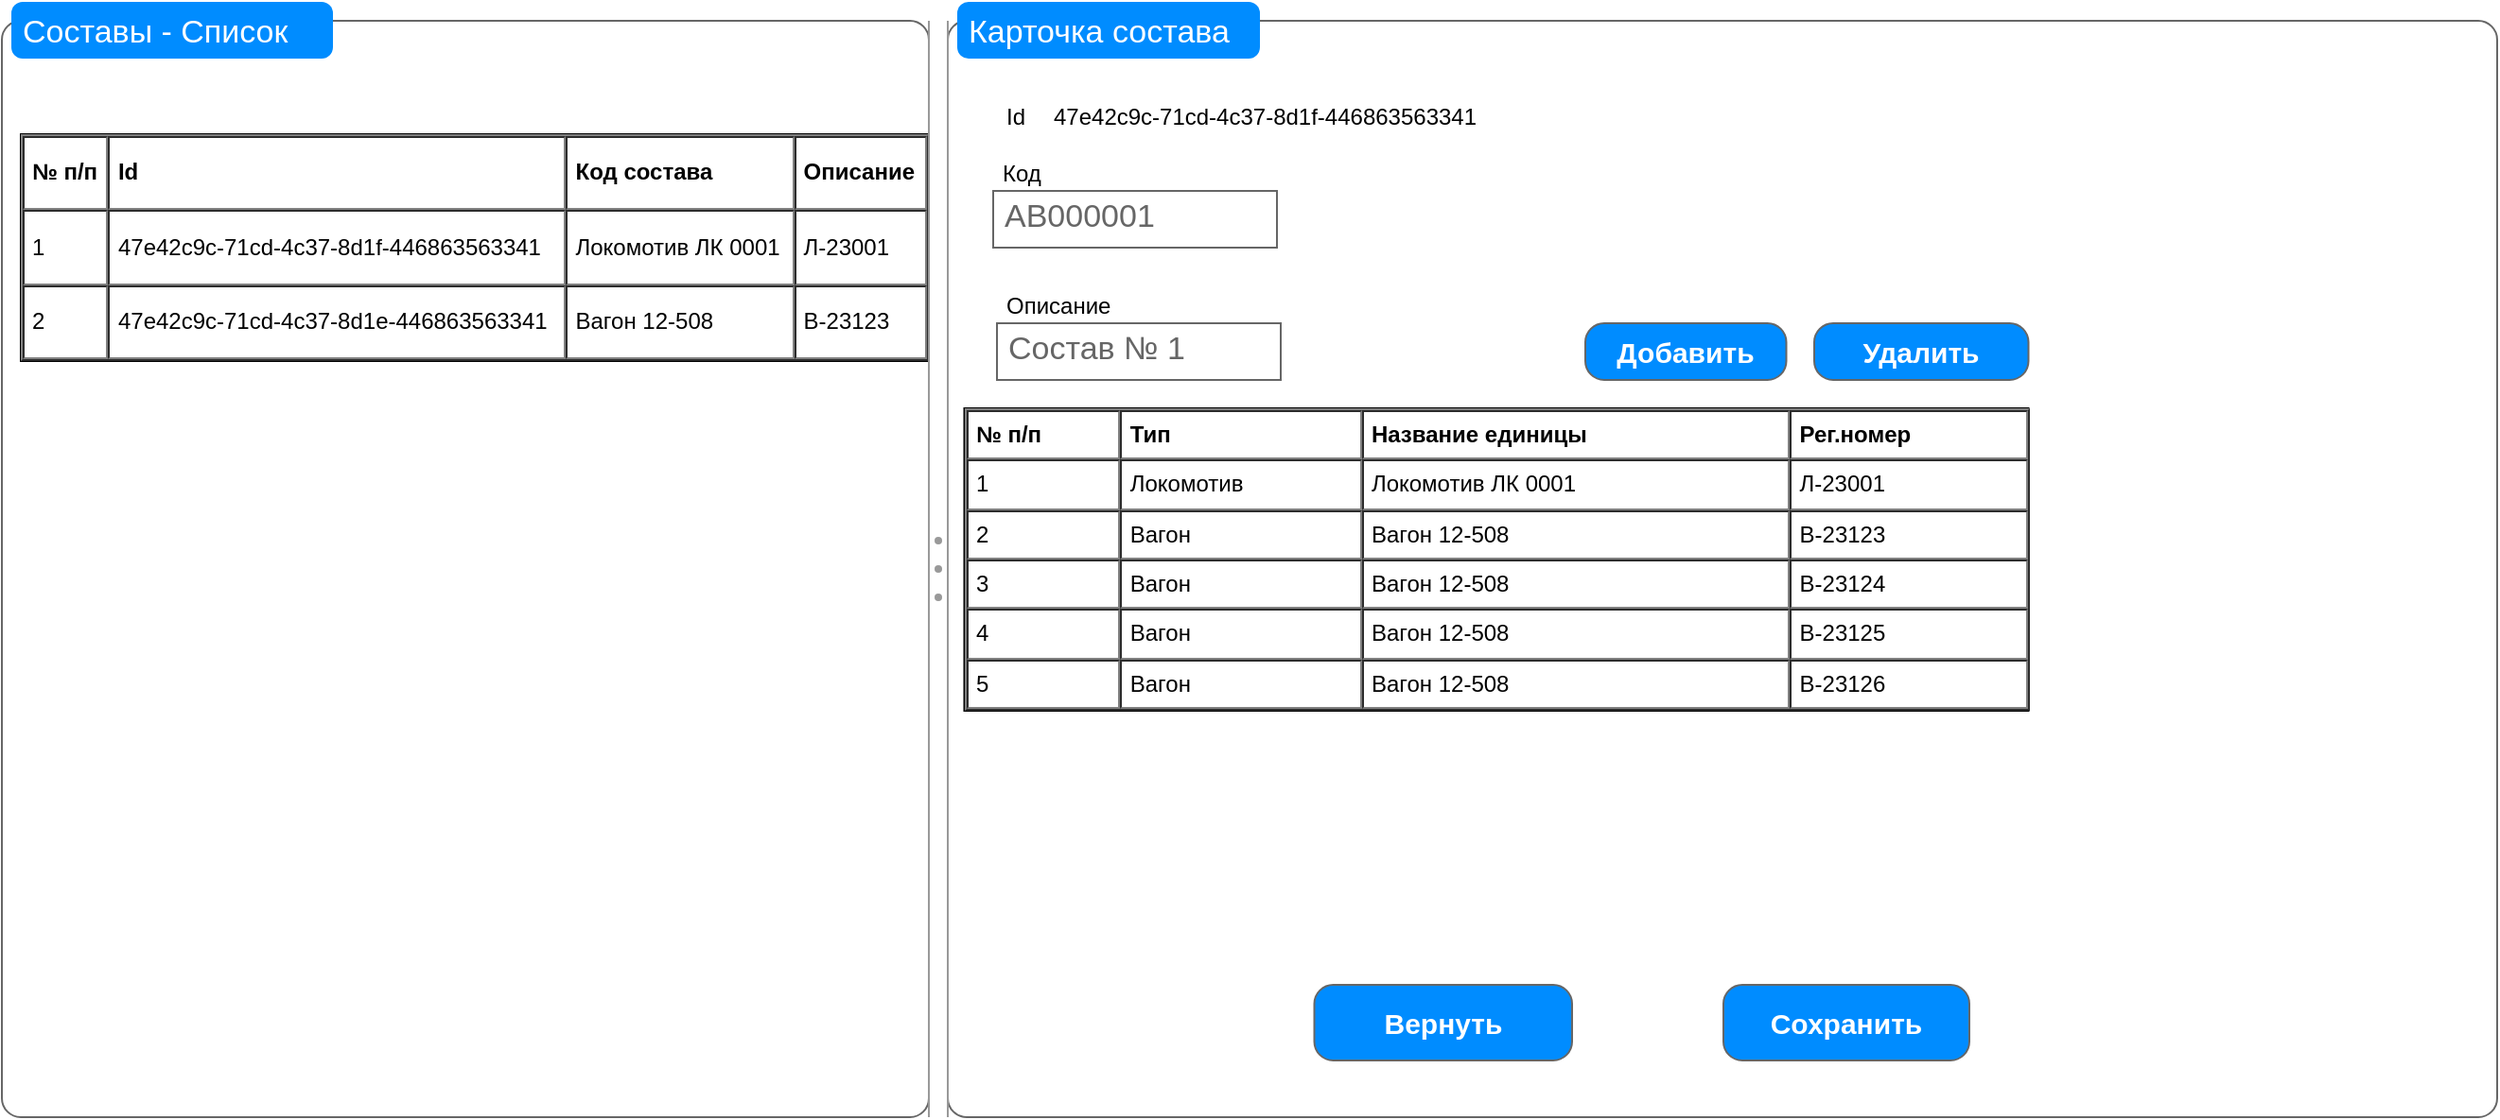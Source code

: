 <mxfile version="20.2.1" type="github">
  <diagram id="qGIveaPCM2I4pOGTGOA3" name="Page-1">
    <mxGraphModel dx="1247" dy="706" grid="1" gridSize="10" guides="1" tooltips="1" connect="1" arrows="1" fold="1" page="1" pageScale="1" pageWidth="827" pageHeight="1169" math="0" shadow="0">
      <root>
        <mxCell id="0" />
        <mxCell id="1" parent="0" />
        <mxCell id="QsTzf2EE-cCvm9q_H36Z-3" value="" style="shape=mxgraph.mockup.containers.marginRect;rectMarginTop=10;strokeColor=#666666;strokeWidth=1;dashed=0;rounded=1;arcSize=5;recursiveResize=0;" vertex="1" parent="1">
          <mxGeometry x="510" y="40" width="819" height="590" as="geometry" />
        </mxCell>
        <mxCell id="QsTzf2EE-cCvm9q_H36Z-4" value="Карточка состава" style="shape=rect;strokeColor=none;fillColor=#008cff;strokeWidth=1;dashed=0;rounded=1;arcSize=20;fontColor=#ffffff;fontSize=17;spacing=2;spacingTop=-2;align=left;autosize=1;spacingLeft=4;resizeWidth=0;resizeHeight=0;perimeter=none;" vertex="1" parent="QsTzf2EE-cCvm9q_H36Z-3">
          <mxGeometry x="5" width="160" height="30" as="geometry" />
        </mxCell>
        <mxCell id="QsTzf2EE-cCvm9q_H36Z-48" value="&lt;table cellpadding=&quot;4&quot; cellspacing=&quot;0&quot; border=&quot;1&quot; style=&quot;font-size:1em;width:100%;height:100%;&quot;&gt;&lt;tbody&gt;&lt;tr&gt;&lt;th&gt;№ п/п&lt;/th&gt;&lt;td&gt;&lt;b&gt;Тип&lt;/b&gt;&lt;/td&gt;&lt;th&gt;Название единицы&lt;/th&gt;&lt;td&gt;&lt;b&gt;Рег.номер&lt;/b&gt;&lt;/td&gt;&lt;/tr&gt;&lt;tr&gt;&lt;td&gt;1&lt;/td&gt;&lt;td&gt;Локомотив&lt;/td&gt;&lt;td&gt;Локомотив ЛК 0001&lt;/td&gt;&lt;td&gt;Л-23001&lt;/td&gt;&lt;/tr&gt;&lt;tr&gt;&lt;td&gt;2&lt;/td&gt;&lt;td&gt;Вагон&lt;/td&gt;&lt;td&gt;Вагон 12-508&lt;/td&gt;&lt;td&gt;В-23123&lt;/td&gt;&lt;/tr&gt;&lt;tr&gt;&lt;td&gt;3&lt;/td&gt;&lt;td&gt;Вагон&lt;/td&gt;&lt;td&gt;Вагон 12-508&lt;br&gt;&lt;/td&gt;&lt;td&gt;В-23124&lt;br&gt;&lt;/td&gt;&lt;/tr&gt;&lt;tr&gt;&lt;td&gt;4&lt;/td&gt;&lt;td&gt;Вагон&lt;/td&gt;&lt;td&gt;Вагон 12-508&lt;br&gt;&lt;/td&gt;&lt;td&gt;В-23125&lt;br&gt;&lt;/td&gt;&lt;/tr&gt;&lt;tr&gt;&lt;td&gt;5&lt;/td&gt;&lt;td&gt;Вагон&lt;/td&gt;&lt;td&gt;Вагон 12-508&lt;br&gt;&lt;/td&gt;&lt;td&gt;В-23126&lt;br&gt;&lt;/td&gt;&lt;/tr&gt;&lt;/tbody&gt;&lt;/table&gt; " style="verticalAlign=top;align=left;overflow=fill;fontSize=12;fontFamily=Helvetica;html=1" vertex="1" parent="QsTzf2EE-cCvm9q_H36Z-3">
          <mxGeometry x="8.75" y="215" width="562.5" height="160" as="geometry" />
        </mxCell>
        <mxCell id="QsTzf2EE-cCvm9q_H36Z-49" value="AB000001" style="strokeWidth=1;shadow=0;dashed=0;align=center;html=1;shape=mxgraph.mockup.text.textBox;fontColor=#666666;align=left;fontSize=17;spacingLeft=4;spacingTop=-3;strokeColor=#666666;mainText=" vertex="1" parent="QsTzf2EE-cCvm9q_H36Z-3">
          <mxGeometry x="24" y="100" width="150" height="30" as="geometry" />
        </mxCell>
        <mxCell id="QsTzf2EE-cCvm9q_H36Z-50" value="Код" style="text;strokeColor=none;fillColor=none;spacingLeft=4;spacingRight=4;overflow=hidden;rotatable=0;points=[[0,0.5],[1,0.5]];portConstraint=eastwest;fontSize=12;verticalAlign=middle;" vertex="1" parent="QsTzf2EE-cCvm9q_H36Z-3">
          <mxGeometry x="23" y="80" width="36" height="20" as="geometry" />
        </mxCell>
        <mxCell id="QsTzf2EE-cCvm9q_H36Z-51" value="Состав № 1" style="strokeWidth=1;shadow=0;dashed=0;align=center;html=1;shape=mxgraph.mockup.text.textBox;fontColor=#666666;align=left;fontSize=17;spacingLeft=4;spacingTop=-3;strokeColor=#666666;mainText=" vertex="1" parent="QsTzf2EE-cCvm9q_H36Z-3">
          <mxGeometry x="26" y="170" width="150" height="30" as="geometry" />
        </mxCell>
        <mxCell id="QsTzf2EE-cCvm9q_H36Z-52" value="Описание" style="text;strokeColor=none;fillColor=none;spacingLeft=4;spacingRight=4;overflow=hidden;rotatable=0;points=[[0,0.5],[1,0.5]];portConstraint=eastwest;fontSize=12;verticalAlign=middle;" vertex="1" parent="QsTzf2EE-cCvm9q_H36Z-3">
          <mxGeometry x="25" y="150" width="66" height="20" as="geometry" />
        </mxCell>
        <mxCell id="QsTzf2EE-cCvm9q_H36Z-53" value="Id" style="text;strokeColor=none;fillColor=none;spacingLeft=4;spacingRight=4;overflow=hidden;rotatable=0;points=[[0,0.5],[1,0.5]];portConstraint=eastwest;fontSize=12;verticalAlign=middle;" vertex="1" parent="QsTzf2EE-cCvm9q_H36Z-3">
          <mxGeometry x="25" y="50" width="36" height="20" as="geometry" />
        </mxCell>
        <mxCell id="QsTzf2EE-cCvm9q_H36Z-55" value="47e42c9c-71cd-4c37-8d1f-446863563341" style="text;strokeColor=none;fillColor=none;spacingLeft=4;spacingRight=4;overflow=hidden;rotatable=0;points=[[0,0.5],[1,0.5]];portConstraint=eastwest;fontSize=12;verticalAlign=middle;" vertex="1" parent="QsTzf2EE-cCvm9q_H36Z-3">
          <mxGeometry x="50" y="50" width="248" height="20" as="geometry" />
        </mxCell>
        <mxCell id="QsTzf2EE-cCvm9q_H36Z-57" value="Сохранить" style="strokeWidth=1;shadow=0;dashed=0;align=center;html=1;shape=mxgraph.mockup.buttons.button;strokeColor=#666666;fontColor=#ffffff;mainText=;buttonStyle=round;fontSize=15;fontStyle=1;fillColor=#008cff;whiteSpace=wrap;" vertex="1" parent="QsTzf2EE-cCvm9q_H36Z-3">
          <mxGeometry x="410" y="520" width="130" height="40" as="geometry" />
        </mxCell>
        <mxCell id="QsTzf2EE-cCvm9q_H36Z-58" value="Вернуть" style="strokeWidth=1;shadow=0;dashed=0;align=center;html=1;shape=mxgraph.mockup.buttons.button;strokeColor=#666666;fontColor=#ffffff;mainText=;buttonStyle=round;fontSize=15;fontStyle=1;fillColor=#008cff;whiteSpace=wrap;" vertex="1" parent="QsTzf2EE-cCvm9q_H36Z-3">
          <mxGeometry x="193.75" y="520" width="136.25" height="40" as="geometry" />
        </mxCell>
        <mxCell id="QsTzf2EE-cCvm9q_H36Z-59" value="Добавить" style="strokeWidth=1;shadow=0;dashed=0;align=center;html=1;shape=mxgraph.mockup.buttons.button;strokeColor=#666666;fontColor=#ffffff;mainText=;buttonStyle=round;fontSize=15;fontStyle=1;fillColor=#008cff;whiteSpace=wrap;" vertex="1" parent="QsTzf2EE-cCvm9q_H36Z-3">
          <mxGeometry x="337" y="170" width="106.25" height="30" as="geometry" />
        </mxCell>
        <mxCell id="QsTzf2EE-cCvm9q_H36Z-60" value="Удалить" style="strokeWidth=1;shadow=0;dashed=0;align=center;html=1;shape=mxgraph.mockup.buttons.button;strokeColor=#666666;fontColor=#ffffff;mainText=;buttonStyle=round;fontSize=15;fontStyle=1;fillColor=#008cff;whiteSpace=wrap;" vertex="1" parent="QsTzf2EE-cCvm9q_H36Z-3">
          <mxGeometry x="458" y="170" width="113.25" height="30" as="geometry" />
        </mxCell>
        <mxCell id="QsTzf2EE-cCvm9q_H36Z-44" value="" style="shape=mxgraph.mockup.containers.marginRect;rectMarginTop=10;strokeColor=#666666;strokeWidth=1;dashed=0;rounded=1;arcSize=5;recursiveResize=0;" vertex="1" parent="1">
          <mxGeometry x="10" y="40" width="490" height="590" as="geometry" />
        </mxCell>
        <mxCell id="QsTzf2EE-cCvm9q_H36Z-45" value="Составы - Список" style="shape=rect;strokeColor=none;fillColor=#008cff;strokeWidth=1;dashed=0;rounded=1;arcSize=20;fontColor=#ffffff;fontSize=17;spacing=2;spacingTop=-2;align=left;autosize=1;spacingLeft=4;resizeWidth=0;resizeHeight=0;perimeter=none;" vertex="1" parent="QsTzf2EE-cCvm9q_H36Z-44">
          <mxGeometry x="5" width="170" height="30" as="geometry" />
        </mxCell>
        <mxCell id="QsTzf2EE-cCvm9q_H36Z-70" value="&lt;table cellpadding=&quot;4&quot; cellspacing=&quot;0&quot; border=&quot;1&quot; style=&quot;font-size:1em;width:100%;height:100%;&quot;&gt;&lt;tbody&gt;&lt;tr&gt;&lt;th&gt;№ п/п&lt;/th&gt;&lt;td&gt;&lt;b&gt;Id&lt;/b&gt;&lt;/td&gt;&lt;th&gt;Код состава&lt;/th&gt;&lt;td&gt;&lt;b&gt;Описание&lt;/b&gt;&lt;/td&gt;&lt;/tr&gt;&lt;tr&gt;&lt;td&gt;1&lt;/td&gt;&lt;td&gt;47e42c9c-71cd-4c37-8d1f-446863563341&lt;/td&gt;&lt;td&gt;Локомотив ЛК 0001&lt;/td&gt;&lt;td&gt;Л-23001&lt;/td&gt;&lt;/tr&gt;&lt;tr&gt;&lt;td&gt;2&lt;/td&gt;&lt;td&gt;47e42c9c-71cd-4c37-8d1e-446863563341&lt;br&gt;&lt;/td&gt;&lt;td&gt;Вагон 12-508&lt;/td&gt;&lt;td&gt;В-23123&lt;/td&gt;&lt;/tr&gt;&lt;/tbody&gt;&lt;/table&gt; " style="verticalAlign=top;align=left;overflow=fill;fontSize=12;fontFamily=Helvetica;html=1" vertex="1" parent="QsTzf2EE-cCvm9q_H36Z-44">
          <mxGeometry x="10" y="70" width="480" height="120" as="geometry" />
        </mxCell>
        <mxCell id="QsTzf2EE-cCvm9q_H36Z-46" value="" style="verticalLabelPosition=bottom;shadow=0;dashed=0;align=center;html=1;verticalAlign=top;strokeWidth=1;shape=mxgraph.mockup.forms.splitter;strokeColor=#999999;direction=north;" vertex="1" parent="1">
          <mxGeometry x="500" y="50" width="10" height="580" as="geometry" />
        </mxCell>
      </root>
    </mxGraphModel>
  </diagram>
</mxfile>

